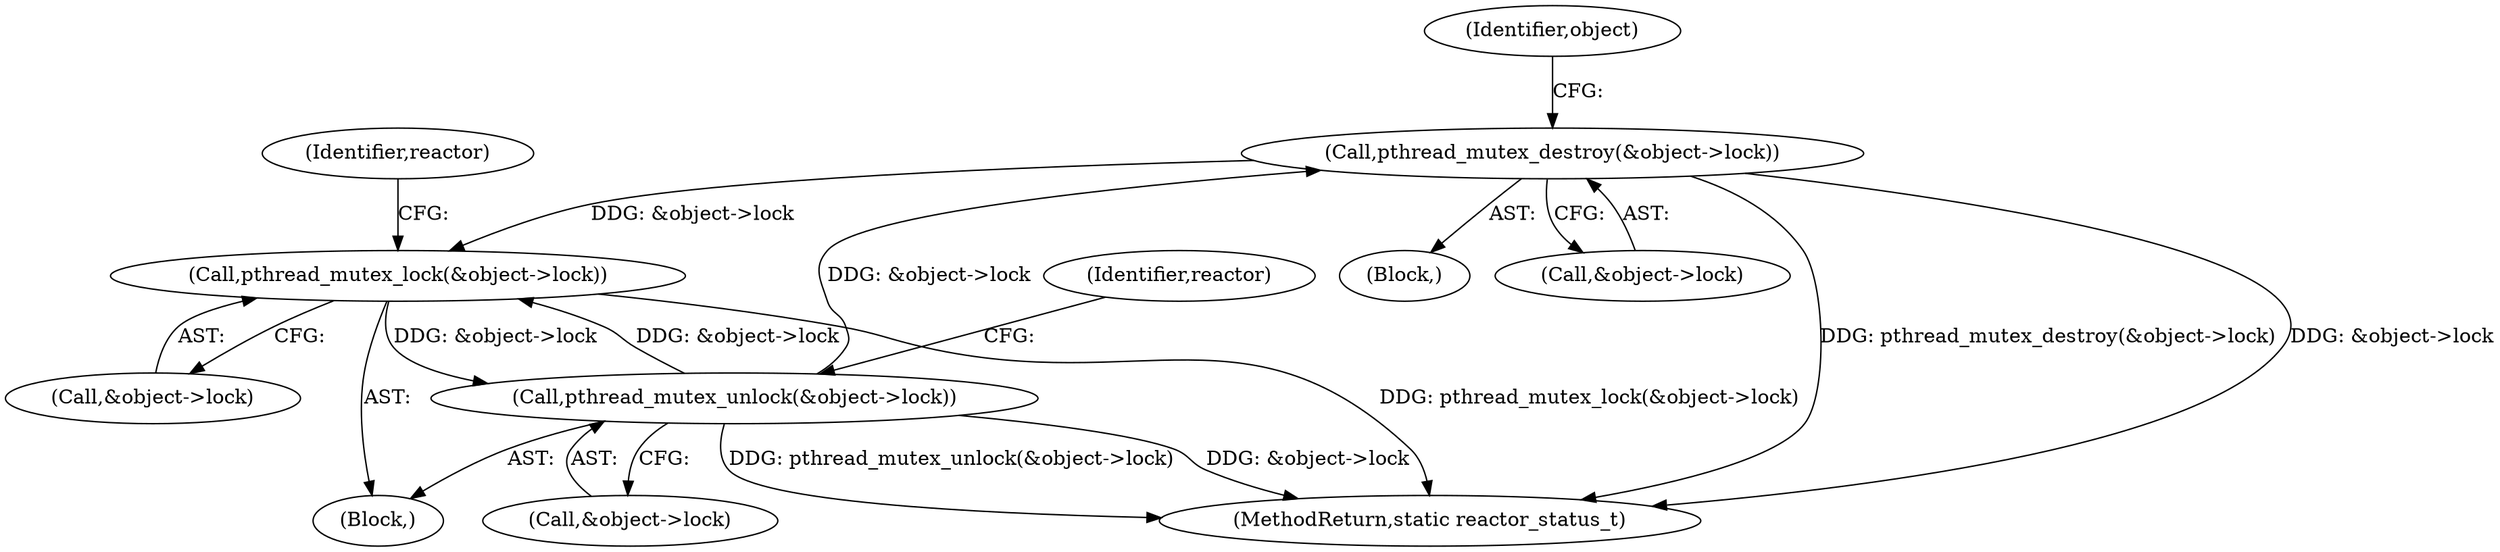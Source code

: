 digraph "0_Android_472271b153c5dc53c28beac55480a8d8434b2d5c_59@API" {
"1000322" [label="(Call,pthread_mutex_destroy(&object->lock))"];
"1000312" [label="(Call,pthread_mutex_unlock(&object->lock))"];
"1000254" [label="(Call,pthread_mutex_lock(&object->lock))"];
"1000322" [label="(Call,pthread_mutex_destroy(&object->lock))"];
"1000321" [label="(Block,)"];
"1000312" [label="(Call,pthread_mutex_unlock(&object->lock))"];
"1000198" [label="(Block,)"];
"1000323" [label="(Call,&object->lock)"];
"1000319" [label="(Identifier,reactor)"];
"1000255" [label="(Call,&object->lock)"];
"1000322" [label="(Call,pthread_mutex_destroy(&object->lock))"];
"1000313" [label="(Call,&object->lock)"];
"1000254" [label="(Call,pthread_mutex_lock(&object->lock))"];
"1000262" [label="(Identifier,reactor)"];
"1000336" [label="(MethodReturn,static reactor_status_t)"];
"1000328" [label="(Identifier,object)"];
"1000322" -> "1000321"  [label="AST: "];
"1000322" -> "1000323"  [label="CFG: "];
"1000323" -> "1000322"  [label="AST: "];
"1000328" -> "1000322"  [label="CFG: "];
"1000322" -> "1000336"  [label="DDG: pthread_mutex_destroy(&object->lock)"];
"1000322" -> "1000336"  [label="DDG: &object->lock"];
"1000322" -> "1000254"  [label="DDG: &object->lock"];
"1000312" -> "1000322"  [label="DDG: &object->lock"];
"1000312" -> "1000198"  [label="AST: "];
"1000312" -> "1000313"  [label="CFG: "];
"1000313" -> "1000312"  [label="AST: "];
"1000319" -> "1000312"  [label="CFG: "];
"1000312" -> "1000336"  [label="DDG: pthread_mutex_unlock(&object->lock)"];
"1000312" -> "1000336"  [label="DDG: &object->lock"];
"1000312" -> "1000254"  [label="DDG: &object->lock"];
"1000254" -> "1000312"  [label="DDG: &object->lock"];
"1000254" -> "1000198"  [label="AST: "];
"1000254" -> "1000255"  [label="CFG: "];
"1000255" -> "1000254"  [label="AST: "];
"1000262" -> "1000254"  [label="CFG: "];
"1000254" -> "1000336"  [label="DDG: pthread_mutex_lock(&object->lock)"];
}
